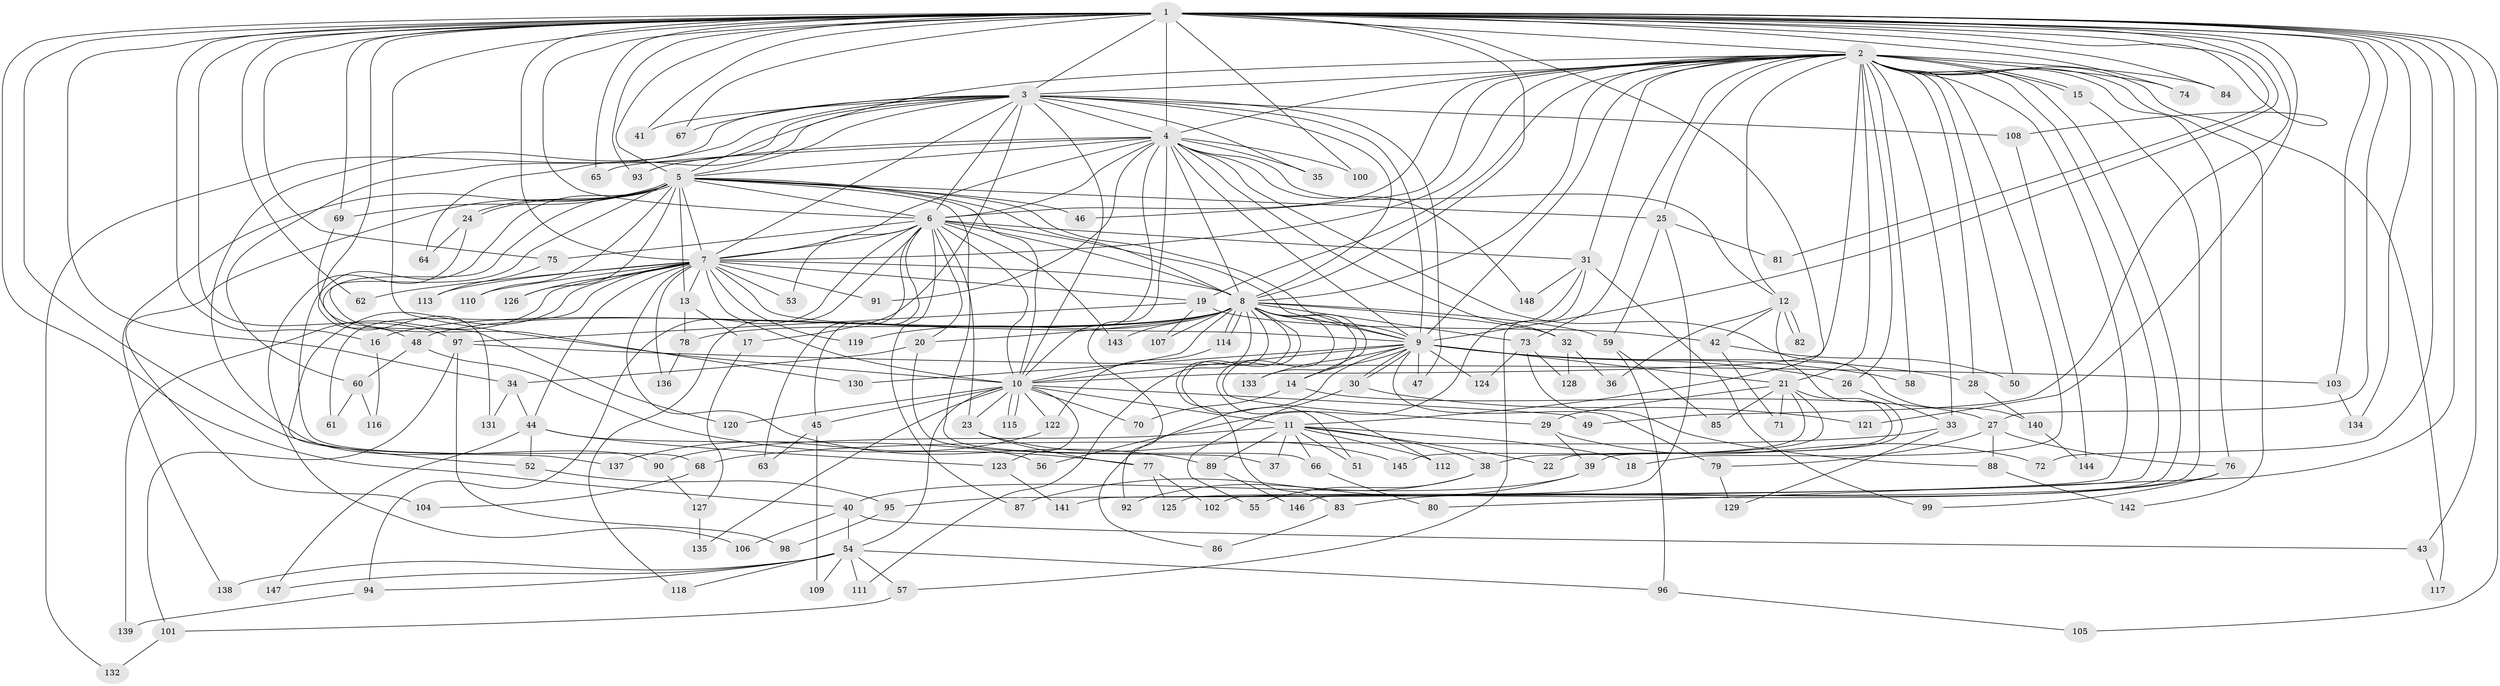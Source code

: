 // coarse degree distribution, {52: 0.00847457627118644, 19: 0.01694915254237288, 18: 0.01694915254237288, 22: 0.00847457627118644, 23: 0.00847457627118644, 26: 0.00847457627118644, 21: 0.00847457627118644, 11: 0.00847457627118644, 9: 0.00847457627118644, 4: 0.1271186440677966, 2: 0.4830508474576271, 3: 0.1864406779661017, 5: 0.03389830508474576, 8: 0.00847457627118644, 7: 0.01694915254237288, 6: 0.025423728813559324, 10: 0.00847457627118644, 1: 0.01694915254237288}
// Generated by graph-tools (version 1.1) at 2025/23/03/03/25 07:23:46]
// undirected, 148 vertices, 321 edges
graph export_dot {
graph [start="1"]
  node [color=gray90,style=filled];
  1;
  2;
  3;
  4;
  5;
  6;
  7;
  8;
  9;
  10;
  11;
  12;
  13;
  14;
  15;
  16;
  17;
  18;
  19;
  20;
  21;
  22;
  23;
  24;
  25;
  26;
  27;
  28;
  29;
  30;
  31;
  32;
  33;
  34;
  35;
  36;
  37;
  38;
  39;
  40;
  41;
  42;
  43;
  44;
  45;
  46;
  47;
  48;
  49;
  50;
  51;
  52;
  53;
  54;
  55;
  56;
  57;
  58;
  59;
  60;
  61;
  62;
  63;
  64;
  65;
  66;
  67;
  68;
  69;
  70;
  71;
  72;
  73;
  74;
  75;
  76;
  77;
  78;
  79;
  80;
  81;
  82;
  83;
  84;
  85;
  86;
  87;
  88;
  89;
  90;
  91;
  92;
  93;
  94;
  95;
  96;
  97;
  98;
  99;
  100;
  101;
  102;
  103;
  104;
  105;
  106;
  107;
  108;
  109;
  110;
  111;
  112;
  113;
  114;
  115;
  116;
  117;
  118;
  119;
  120;
  121;
  122;
  123;
  124;
  125;
  126;
  127;
  128;
  129;
  130;
  131;
  132;
  133;
  134;
  135;
  136;
  137;
  138;
  139;
  140;
  141;
  142;
  143;
  144;
  145;
  146;
  147;
  148;
  1 -- 2;
  1 -- 3;
  1 -- 4;
  1 -- 5;
  1 -- 6;
  1 -- 7;
  1 -- 8;
  1 -- 9;
  1 -- 10;
  1 -- 11;
  1 -- 16;
  1 -- 27;
  1 -- 34;
  1 -- 40;
  1 -- 41;
  1 -- 43;
  1 -- 48;
  1 -- 49;
  1 -- 52;
  1 -- 62;
  1 -- 65;
  1 -- 67;
  1 -- 69;
  1 -- 72;
  1 -- 74;
  1 -- 75;
  1 -- 80;
  1 -- 81;
  1 -- 84;
  1 -- 93;
  1 -- 97;
  1 -- 100;
  1 -- 103;
  1 -- 105;
  1 -- 108;
  1 -- 121;
  1 -- 134;
  2 -- 3;
  2 -- 4;
  2 -- 5;
  2 -- 6;
  2 -- 7;
  2 -- 8;
  2 -- 9;
  2 -- 10;
  2 -- 12;
  2 -- 15;
  2 -- 15;
  2 -- 18;
  2 -- 19;
  2 -- 21;
  2 -- 25;
  2 -- 26;
  2 -- 28;
  2 -- 31;
  2 -- 33;
  2 -- 46;
  2 -- 50;
  2 -- 58;
  2 -- 73;
  2 -- 74;
  2 -- 76;
  2 -- 84;
  2 -- 95;
  2 -- 117;
  2 -- 125;
  2 -- 141;
  2 -- 142;
  3 -- 4;
  3 -- 5;
  3 -- 6;
  3 -- 7;
  3 -- 8;
  3 -- 9;
  3 -- 10;
  3 -- 17;
  3 -- 35;
  3 -- 41;
  3 -- 47;
  3 -- 60;
  3 -- 64;
  3 -- 67;
  3 -- 90;
  3 -- 108;
  3 -- 132;
  4 -- 5;
  4 -- 6;
  4 -- 7;
  4 -- 8;
  4 -- 9;
  4 -- 10;
  4 -- 12;
  4 -- 32;
  4 -- 35;
  4 -- 65;
  4 -- 91;
  4 -- 92;
  4 -- 93;
  4 -- 100;
  4 -- 140;
  4 -- 148;
  5 -- 6;
  5 -- 7;
  5 -- 8;
  5 -- 9;
  5 -- 10;
  5 -- 13;
  5 -- 24;
  5 -- 24;
  5 -- 25;
  5 -- 46;
  5 -- 66;
  5 -- 68;
  5 -- 69;
  5 -- 104;
  5 -- 110;
  5 -- 126;
  5 -- 130;
  5 -- 131;
  5 -- 138;
  6 -- 7;
  6 -- 8;
  6 -- 9;
  6 -- 10;
  6 -- 20;
  6 -- 23;
  6 -- 31;
  6 -- 45;
  6 -- 53;
  6 -- 63;
  6 -- 75;
  6 -- 87;
  6 -- 94;
  6 -- 118;
  6 -- 143;
  7 -- 8;
  7 -- 9;
  7 -- 10;
  7 -- 13;
  7 -- 19;
  7 -- 44;
  7 -- 53;
  7 -- 61;
  7 -- 62;
  7 -- 89;
  7 -- 91;
  7 -- 110;
  7 -- 113;
  7 -- 119;
  7 -- 126;
  7 -- 136;
  7 -- 137;
  7 -- 139;
  8 -- 9;
  8 -- 10;
  8 -- 14;
  8 -- 16;
  8 -- 20;
  8 -- 29;
  8 -- 32;
  8 -- 48;
  8 -- 51;
  8 -- 59;
  8 -- 73;
  8 -- 78;
  8 -- 83;
  8 -- 107;
  8 -- 111;
  8 -- 112;
  8 -- 114;
  8 -- 114;
  8 -- 119;
  8 -- 133;
  8 -- 143;
  9 -- 10;
  9 -- 14;
  9 -- 21;
  9 -- 26;
  9 -- 28;
  9 -- 30;
  9 -- 30;
  9 -- 47;
  9 -- 58;
  9 -- 79;
  9 -- 86;
  9 -- 124;
  9 -- 130;
  9 -- 133;
  10 -- 11;
  10 -- 23;
  10 -- 45;
  10 -- 49;
  10 -- 54;
  10 -- 70;
  10 -- 115;
  10 -- 115;
  10 -- 120;
  10 -- 122;
  10 -- 123;
  10 -- 135;
  11 -- 18;
  11 -- 22;
  11 -- 37;
  11 -- 38;
  11 -- 51;
  11 -- 66;
  11 -- 89;
  11 -- 90;
  11 -- 112;
  12 -- 36;
  12 -- 39;
  12 -- 42;
  12 -- 82;
  12 -- 82;
  13 -- 17;
  13 -- 78;
  14 -- 27;
  14 -- 70;
  15 -- 102;
  16 -- 116;
  17 -- 127;
  19 -- 42;
  19 -- 97;
  19 -- 107;
  20 -- 34;
  20 -- 37;
  21 -- 22;
  21 -- 29;
  21 -- 38;
  21 -- 71;
  21 -- 85;
  21 -- 145;
  23 -- 77;
  23 -- 145;
  24 -- 64;
  24 -- 106;
  25 -- 59;
  25 -- 81;
  25 -- 146;
  26 -- 33;
  27 -- 76;
  27 -- 79;
  27 -- 88;
  28 -- 140;
  29 -- 39;
  29 -- 72;
  30 -- 55;
  30 -- 121;
  31 -- 56;
  31 -- 57;
  31 -- 99;
  31 -- 148;
  32 -- 36;
  32 -- 128;
  33 -- 68;
  33 -- 129;
  34 -- 44;
  34 -- 131;
  38 -- 55;
  38 -- 92;
  39 -- 40;
  39 -- 87;
  40 -- 43;
  40 -- 54;
  40 -- 106;
  42 -- 50;
  42 -- 71;
  43 -- 117;
  44 -- 52;
  44 -- 56;
  44 -- 123;
  44 -- 147;
  45 -- 63;
  45 -- 109;
  48 -- 60;
  48 -- 77;
  52 -- 95;
  54 -- 57;
  54 -- 94;
  54 -- 96;
  54 -- 109;
  54 -- 111;
  54 -- 118;
  54 -- 138;
  54 -- 147;
  57 -- 101;
  59 -- 85;
  59 -- 96;
  60 -- 61;
  60 -- 116;
  66 -- 80;
  68 -- 104;
  69 -- 120;
  73 -- 88;
  73 -- 124;
  73 -- 128;
  75 -- 113;
  76 -- 83;
  76 -- 99;
  77 -- 102;
  77 -- 125;
  78 -- 136;
  79 -- 129;
  83 -- 86;
  88 -- 142;
  89 -- 146;
  90 -- 127;
  94 -- 139;
  95 -- 98;
  96 -- 105;
  97 -- 98;
  97 -- 101;
  97 -- 103;
  101 -- 132;
  103 -- 134;
  108 -- 144;
  114 -- 122;
  122 -- 137;
  123 -- 141;
  127 -- 135;
  140 -- 144;
}
